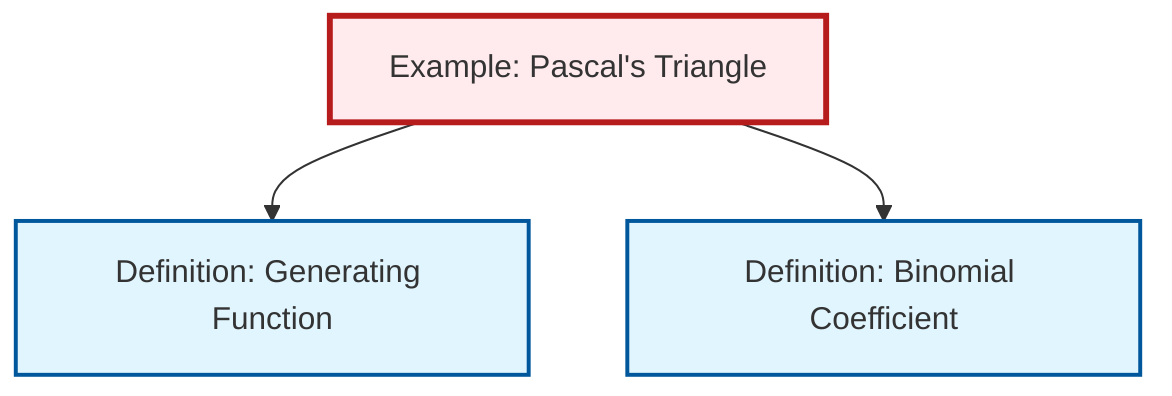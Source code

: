 graph TD
    classDef definition fill:#e1f5fe,stroke:#01579b,stroke-width:2px
    classDef theorem fill:#f3e5f5,stroke:#4a148c,stroke-width:2px
    classDef axiom fill:#fff3e0,stroke:#e65100,stroke-width:2px
    classDef example fill:#e8f5e9,stroke:#1b5e20,stroke-width:2px
    classDef current fill:#ffebee,stroke:#b71c1c,stroke-width:3px
    ex-pascals-triangle["Example: Pascal's Triangle"]:::example
    def-binomial-coefficient["Definition: Binomial Coefficient"]:::definition
    def-generating-function["Definition: Generating Function"]:::definition
    ex-pascals-triangle --> def-generating-function
    ex-pascals-triangle --> def-binomial-coefficient
    class ex-pascals-triangle current